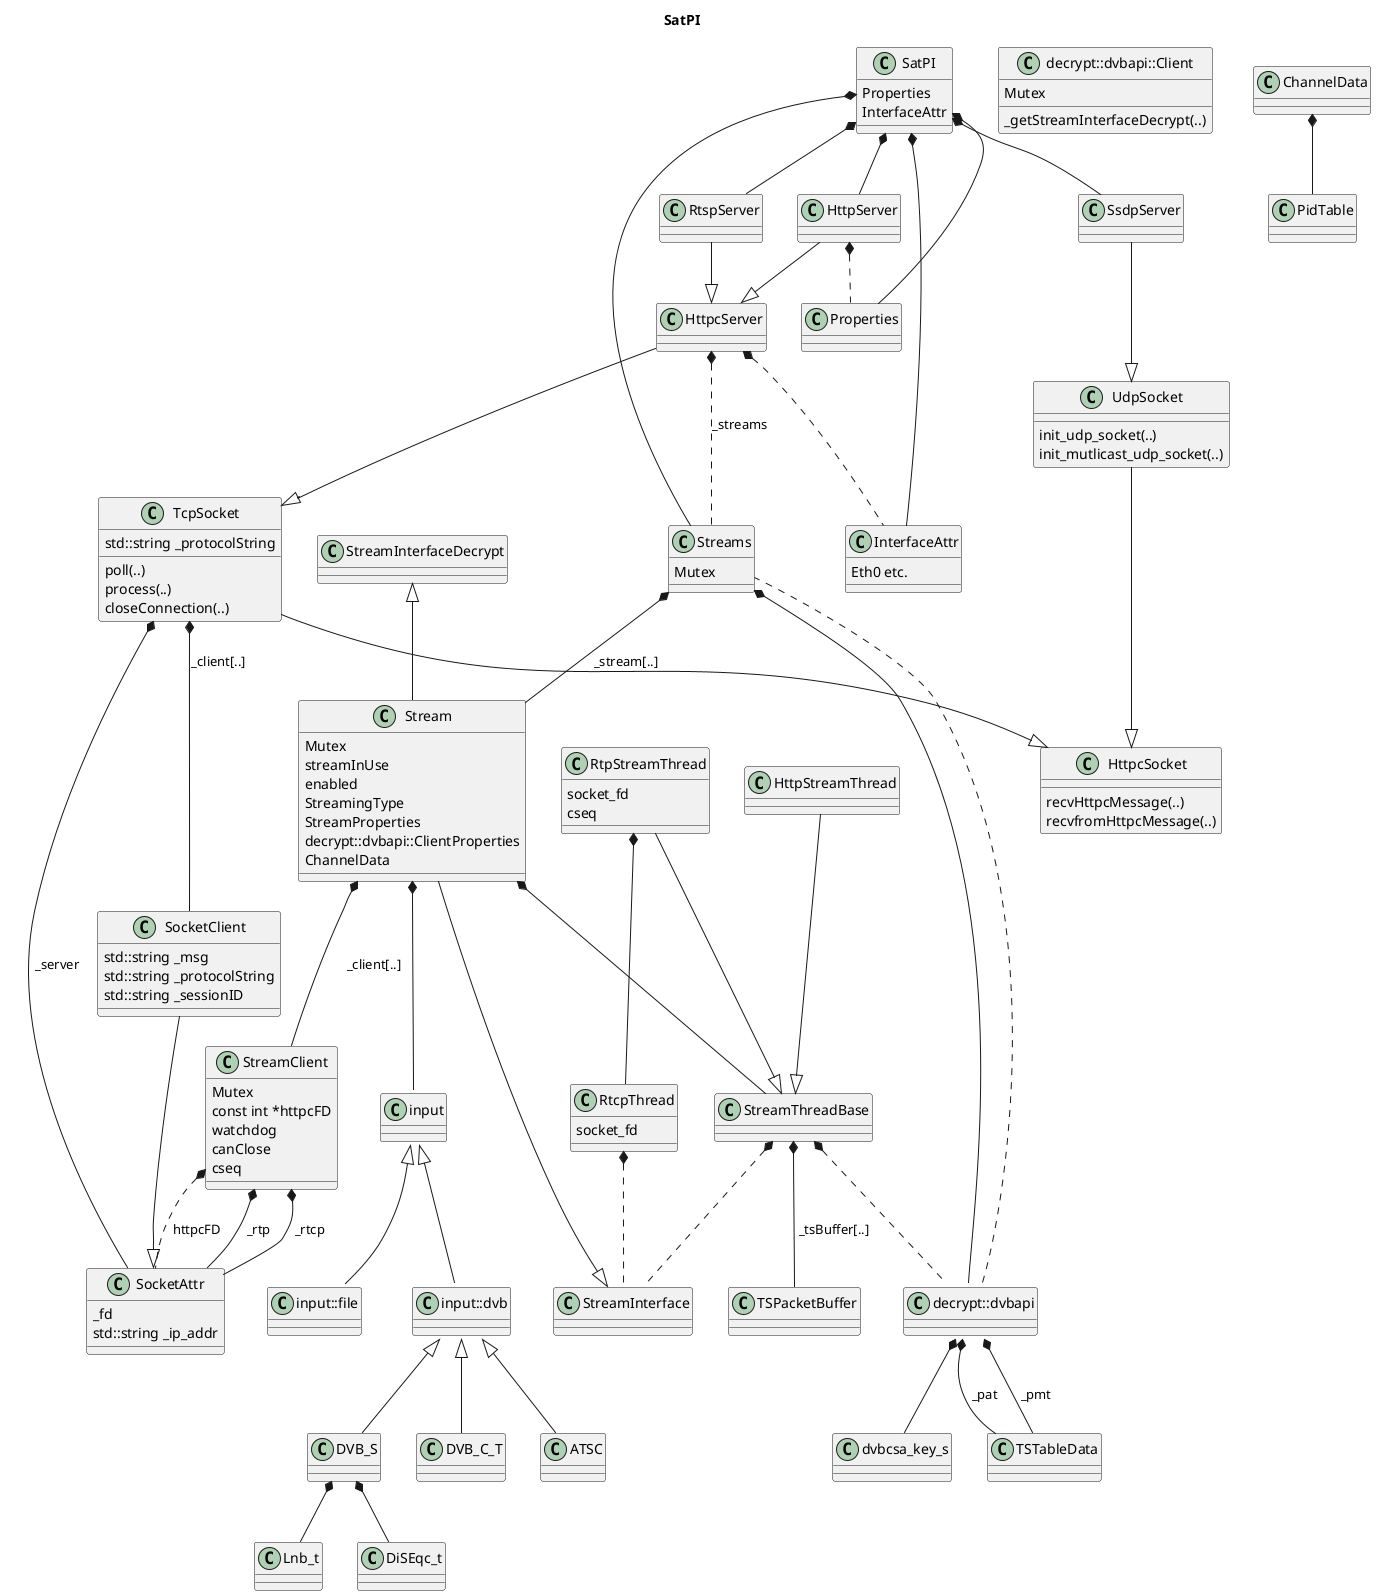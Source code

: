 @startuml

hide footbox

title SatPI

SatPI *-- Streams
SatPI *-- RtspServer
SatPI *-- HttpServer
SatPI *-- SsdpServer
SatPI *-- Properties
SatPI *-- InterfaceAttr


class SatPI {
  Properties
  InterfaceAttr
}

class InterfaceAttr {
  Eth0 etc.
}

class HttpcSocket {
  recvHttpcMessage(..)
  recvfromHttpcMessage(..)
}

SocketClient --|> SocketAttr
class SocketClient {
  std::string _msg
  std::string _protocolString
  std::string _sessionID
}

class SocketAttr {
  _fd
  std::string _ip_addr
}

TcpSocket --|> HttpcSocket
TcpSocket *-- SocketAttr : "_server"
TcpSocket *-- SocketClient : "_client[..]"
class TcpSocket {
  poll(..)
  process(..)
  closeConnection(..)
  std::string _protocolString
}

UdpSocket --|> HttpcSocket
class UdpSocket {
  init_udp_socket(..)
  init_mutlicast_udp_socket(..)
}

SsdpServer --|> UdpSocket

RtspServer --|> HttpcServer

HttpServer --|> HttpcServer
HttpServer *.. Properties

HttpcServer --|> TcpSocket
HttpcServer *.. Streams : "_streams"
HttpcServer *.. InterfaceAttr

StreamInterface        <|-- Stream
StreamInterfaceDecrypt <|-- Stream

Stream *-- StreamClient : " _client[..] "
Stream *-- input::Device
Stream *-- StreamThreadBase
class Stream {
  Mutex
  streamInUse
  enabled
  StreamingType
  StreamProperties
  decrypt::dvbapi::ClientProperties
  ChannelData
}

Streams *-- Stream : " _stream[..] "
Streams *-- decrypt::dvbapi::Client
class Streams {
  Mutex
}

StreamClient *-- SocketAttr : " _rtp "
StreamClient *-- SocketAttr : " _rtcp "
StreamClient *.. SocketAttr : " httpcFD "
class StreamClient {
  Mutex
  const int *httpcFD
  watchdog
  canClose
  cseq
}

StreamThreadBase *.. decrypt::dvbapi::Client
StreamThreadBase *-- TSPacketBuffer : " _tsBuffer[..] "
StreamThreadBase *.. StreamInterface
class StreamThreadBase {
}


RtpStreamThread --|> StreamThreadBase
RtpStreamThread *-- RtcpThread
class RtpStreamThread {
  socket_fd
  cseq
}

RtcpThread *.. StreamInterface
class RtcpThread {
  socket_fd
}

HttpStreamThread --|> StreamThreadBase

decrypt::dvbapi::ClientProperties *-- dvbcsa_key_s
decrypt::dvbapi::ClientProperties *-- TSTableData : " _pat "
decrypt::dvbapi::ClientProperties *-- TSTableData : " _pmt "


decrypt::dvbapi::Client  .  Streams
class decrypt::dvbapi::Client {
  Mutex
  _getStreamInterfaceDecrypt(..)
}

input::Device <|-- input::dvb::Frontend
input::Device <|-- input::file::TSReader

input::dvb::Frontend <|-- DVB_S
input::dvb::Frontend <|-- DVB_C_T
input::dvb::Frontend <|-- ATSC

DVB_S *-- Lnb_t
DVB_S *-- DiSEqc_t

ChannelData *-- PidTable

@enduml

